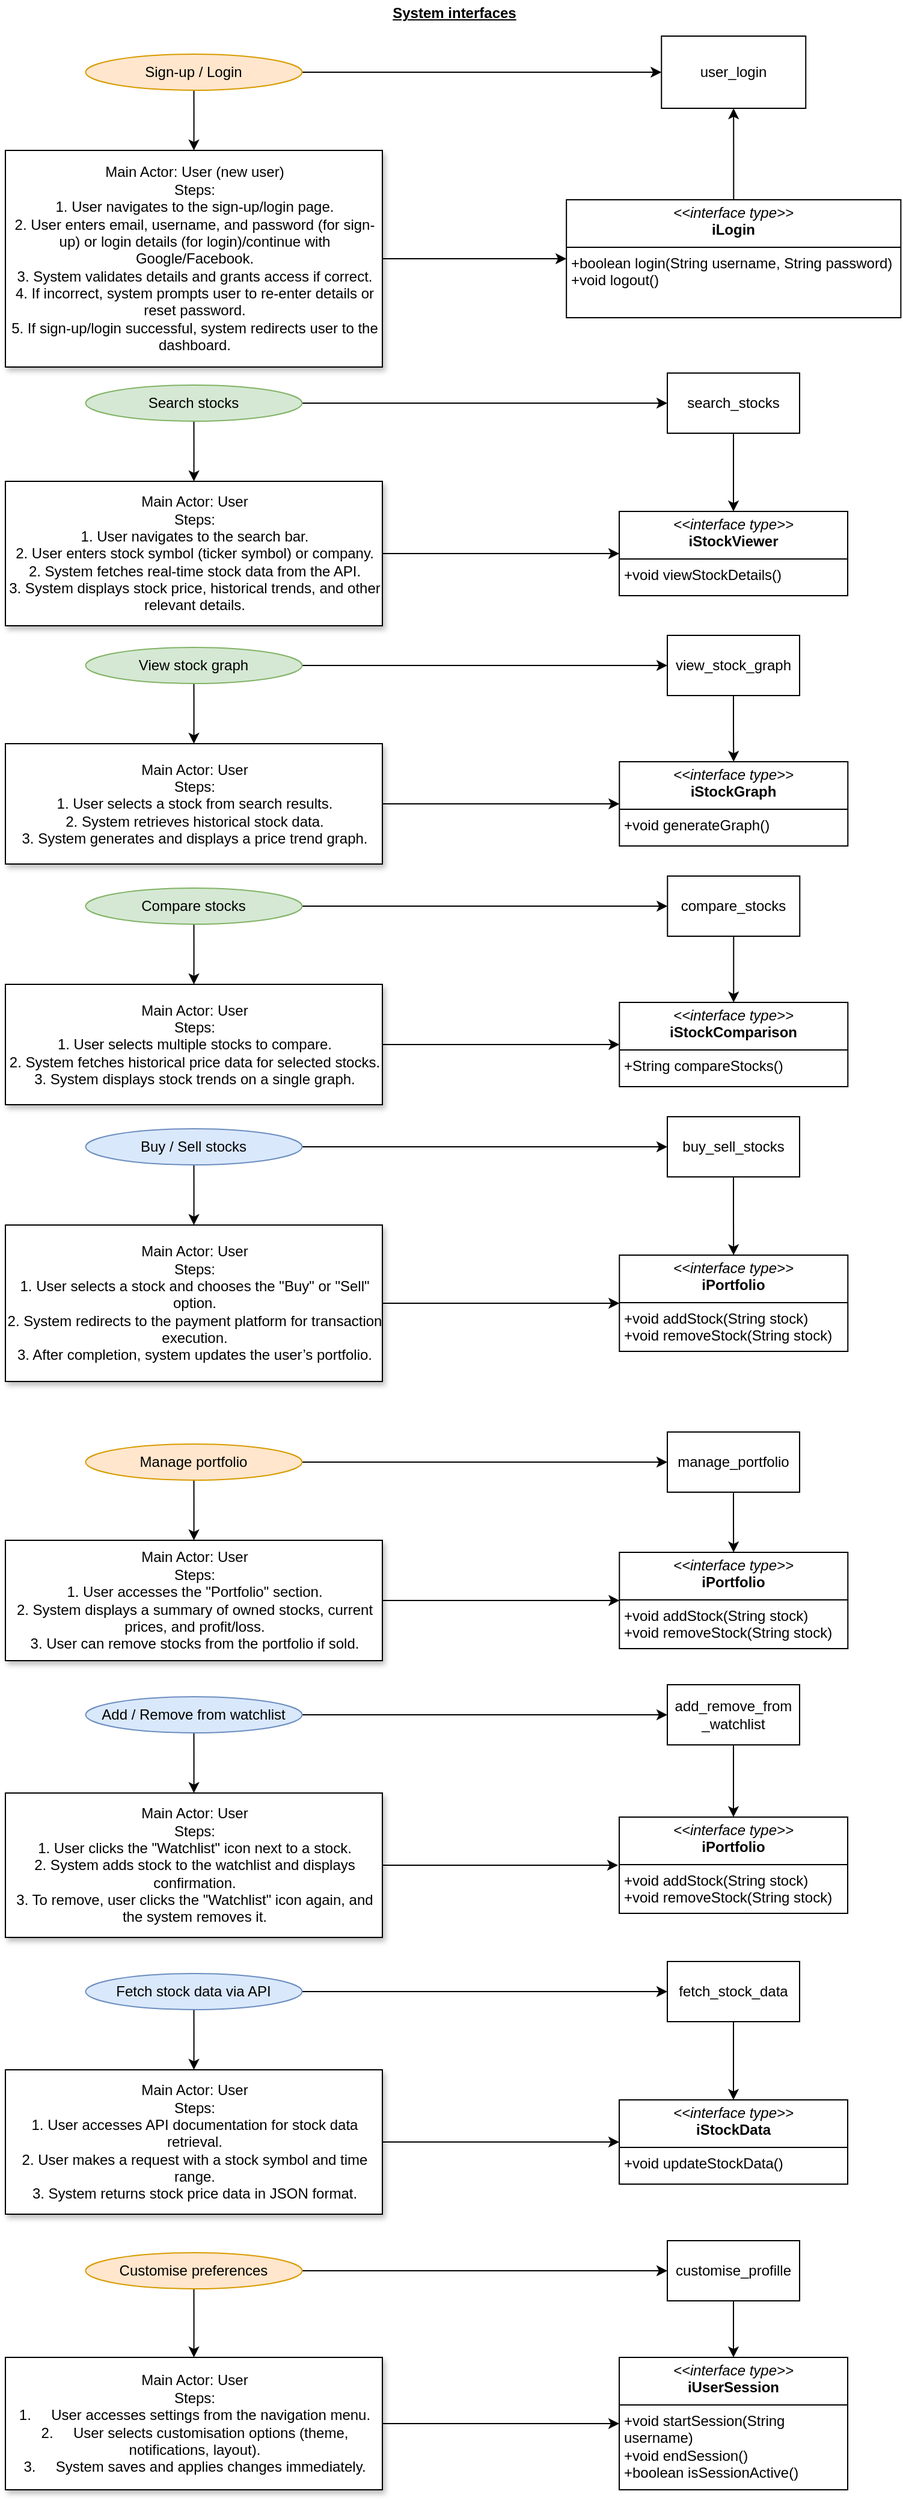 <mxfile version="26.1.0">
  <diagram name="Page-1" id="lrK7xNwkpYAS1x_pXq5v">
    <mxGraphModel dx="3447" dy="1373" grid="1" gridSize="10" guides="1" tooltips="1" connect="1" arrows="1" fold="1" page="1" pageScale="1" pageWidth="827" pageHeight="1169" math="0" shadow="0">
      <root>
        <mxCell id="0" />
        <mxCell id="1" parent="0" />
        <mxCell id="uDGq6UloSC5Wl1x5RrpD-1" value="System interfaces" style="text;html=1;align=center;verticalAlign=middle;whiteSpace=wrap;rounded=0;fontStyle=5" vertex="1" parent="1">
          <mxGeometry x="354" width="120" height="21" as="geometry" />
        </mxCell>
        <mxCell id="uDGq6UloSC5Wl1x5RrpD-24" value="" style="edgeStyle=orthogonalEdgeStyle;rounded=0;orthogonalLoop=1;jettySize=auto;html=1;" edge="1" parent="1" source="uDGq6UloSC5Wl1x5RrpD-25" target="uDGq6UloSC5Wl1x5RrpD-29">
          <mxGeometry relative="1" as="geometry" />
        </mxCell>
        <mxCell id="uDGq6UloSC5Wl1x5RrpD-55" style="edgeStyle=orthogonalEdgeStyle;rounded=0;orthogonalLoop=1;jettySize=auto;html=1;exitX=1;exitY=0.5;exitDx=0;exitDy=0;entryX=0;entryY=0.5;entryDx=0;entryDy=0;" edge="1" parent="1" source="uDGq6UloSC5Wl1x5RrpD-25" target="uDGq6UloSC5Wl1x5RrpD-56">
          <mxGeometry relative="1" as="geometry">
            <mxPoint x="590" y="60.333" as="targetPoint" />
          </mxGeometry>
        </mxCell>
        <mxCell id="uDGq6UloSC5Wl1x5RrpD-25" value="Sign-up / Login" style="ellipse;whiteSpace=wrap;html=1;fillColor=#ffe6cc;strokeColor=#d79b00;" vertex="1" parent="1">
          <mxGeometry x="107.25" y="45" width="180" height="30" as="geometry" />
        </mxCell>
        <mxCell id="uDGq6UloSC5Wl1x5RrpD-121" style="edgeStyle=orthogonalEdgeStyle;rounded=0;orthogonalLoop=1;jettySize=auto;html=1;exitX=1;exitY=0.5;exitDx=0;exitDy=0;entryX=0;entryY=0.5;entryDx=0;entryDy=0;" edge="1" parent="1" source="uDGq6UloSC5Wl1x5RrpD-29" target="uDGq6UloSC5Wl1x5RrpD-75">
          <mxGeometry relative="1" as="geometry" />
        </mxCell>
        <mxCell id="uDGq6UloSC5Wl1x5RrpD-29" value="Main Actor: User (new user)&lt;div&gt;Steps:&lt;/div&gt;&lt;div&gt;1. User navigates to the sign-up/login page.&lt;/div&gt;&lt;div&gt;2.&amp;nbsp;&lt;span style=&quot;background-color: transparent;&quot;&gt;User enters email, username, and password (for sign-up) or login details (for login)/continue with Google/Facebook.&lt;/span&gt;&lt;/div&gt;&lt;div&gt;&lt;span style=&quot;background-color: transparent;&quot;&gt;3. System validates details and grants access if correct.&lt;/span&gt;&lt;/div&gt;&lt;div&gt;&lt;span style=&quot;background-color: transparent;&quot;&gt;4. If incorrect, system prompts user to re-enter details or reset password.&lt;/span&gt;&lt;/div&gt;&lt;div&gt;5. If sign-up/login successful, system redirects user to the dashboard.&lt;/div&gt;" style="whiteSpace=wrap;html=1;rounded=0;glass=0;shadow=1;" vertex="1" parent="1">
          <mxGeometry x="40.5" y="125" width="313.5" height="180" as="geometry" />
        </mxCell>
        <mxCell id="uDGq6UloSC5Wl1x5RrpD-30" value="" style="edgeStyle=orthogonalEdgeStyle;rounded=0;orthogonalLoop=1;jettySize=auto;html=1;" edge="1" parent="1" source="uDGq6UloSC5Wl1x5RrpD-31" target="uDGq6UloSC5Wl1x5RrpD-32">
          <mxGeometry relative="1" as="geometry" />
        </mxCell>
        <mxCell id="uDGq6UloSC5Wl1x5RrpD-79" style="edgeStyle=orthogonalEdgeStyle;rounded=0;orthogonalLoop=1;jettySize=auto;html=1;exitX=1;exitY=0.5;exitDx=0;exitDy=0;entryX=0;entryY=0.5;entryDx=0;entryDy=0;" edge="1" parent="1" source="uDGq6UloSC5Wl1x5RrpD-31" target="uDGq6UloSC5Wl1x5RrpD-77">
          <mxGeometry relative="1" as="geometry" />
        </mxCell>
        <mxCell id="uDGq6UloSC5Wl1x5RrpD-31" value="Search stocks" style="ellipse;whiteSpace=wrap;html=1;fillColor=#d5e8d4;strokeColor=#82b366;" vertex="1" parent="1">
          <mxGeometry x="107.25" y="320" width="180" height="30" as="geometry" />
        </mxCell>
        <mxCell id="uDGq6UloSC5Wl1x5RrpD-81" style="edgeStyle=orthogonalEdgeStyle;rounded=0;orthogonalLoop=1;jettySize=auto;html=1;exitX=1;exitY=0.5;exitDx=0;exitDy=0;entryX=0;entryY=0.5;entryDx=0;entryDy=0;" edge="1" parent="1" source="uDGq6UloSC5Wl1x5RrpD-32" target="uDGq6UloSC5Wl1x5RrpD-78">
          <mxGeometry relative="1" as="geometry" />
        </mxCell>
        <mxCell id="uDGq6UloSC5Wl1x5RrpD-32" value="&lt;div&gt;Main Actor: User&lt;/div&gt;&lt;div&gt;Steps:&lt;/div&gt;&lt;div&gt;1. User navigates to the search bar.&lt;/div&gt;&lt;div&gt;&lt;span style=&quot;background-color: transparent; color: light-dark(rgb(0, 0, 0), rgb(255, 255, 255));&quot;&gt;2. User enters stock symbol (ticker symbol) or company.&lt;/span&gt;&lt;/div&gt;&lt;div&gt;&lt;span style=&quot;background-color: transparent; color: light-dark(rgb(0, 0, 0), rgb(255, 255, 255));&quot;&gt;2. System fetches real-time stock data from the API.&lt;/span&gt;&lt;/div&gt;&lt;div&gt;&lt;span style=&quot;background-color: transparent; color: light-dark(rgb(0, 0, 0), rgb(255, 255, 255));&quot;&gt;3. System displays stock price, historical trends, and other relevant details.&lt;/span&gt;&lt;/div&gt;" style="whiteSpace=wrap;html=1;rounded=0;glass=0;shadow=1;" vertex="1" parent="1">
          <mxGeometry x="40.5" y="400" width="313.5" height="120" as="geometry" />
        </mxCell>
        <mxCell id="uDGq6UloSC5Wl1x5RrpD-33" value="" style="edgeStyle=orthogonalEdgeStyle;rounded=0;orthogonalLoop=1;jettySize=auto;html=1;" edge="1" parent="1" source="uDGq6UloSC5Wl1x5RrpD-34" target="uDGq6UloSC5Wl1x5RrpD-35">
          <mxGeometry relative="1" as="geometry" />
        </mxCell>
        <mxCell id="uDGq6UloSC5Wl1x5RrpD-86" style="edgeStyle=orthogonalEdgeStyle;rounded=0;orthogonalLoop=1;jettySize=auto;html=1;entryX=0;entryY=0.5;entryDx=0;entryDy=0;" edge="1" parent="1" source="uDGq6UloSC5Wl1x5RrpD-34" target="uDGq6UloSC5Wl1x5RrpD-83">
          <mxGeometry relative="1" as="geometry" />
        </mxCell>
        <mxCell id="uDGq6UloSC5Wl1x5RrpD-34" value="View stock graph" style="ellipse;whiteSpace=wrap;html=1;fillColor=#d5e8d4;strokeColor=#82b366;" vertex="1" parent="1">
          <mxGeometry x="107.25" y="538" width="180" height="30" as="geometry" />
        </mxCell>
        <mxCell id="uDGq6UloSC5Wl1x5RrpD-85" style="edgeStyle=orthogonalEdgeStyle;rounded=0;orthogonalLoop=1;jettySize=auto;html=1;exitX=1;exitY=0.5;exitDx=0;exitDy=0;entryX=0;entryY=0.5;entryDx=0;entryDy=0;" edge="1" parent="1" source="uDGq6UloSC5Wl1x5RrpD-35" target="uDGq6UloSC5Wl1x5RrpD-84">
          <mxGeometry relative="1" as="geometry" />
        </mxCell>
        <mxCell id="uDGq6UloSC5Wl1x5RrpD-35" value="&lt;div&gt;Main Actor: User&lt;/div&gt;&lt;div&gt;Steps:&lt;/div&gt;&lt;div&gt;&lt;span style=&quot;background-color: transparent; color: light-dark(rgb(0, 0, 0), rgb(255, 255, 255));&quot;&gt;1.&amp;nbsp;&lt;/span&gt;&lt;span style=&quot;background-color: transparent; color: light-dark(rgb(0, 0, 0), rgb(255, 255, 255));&quot;&gt;User selects a stock from search results.&lt;/span&gt;&lt;br&gt;&lt;span style=&quot;background-color: transparent; color: light-dark(rgb(0, 0, 0), rgb(255, 255, 255));&quot;&gt;2. System retrieves historical stock data.&lt;/span&gt;&lt;br&gt;&lt;span style=&quot;background-color: transparent; color: light-dark(rgb(0, 0, 0), rgb(255, 255, 255));&quot;&gt;3. System generates and displays a price trend graph.&lt;/span&gt;&lt;/div&gt;" style="whiteSpace=wrap;html=1;rounded=0;glass=0;shadow=1;" vertex="1" parent="1">
          <mxGeometry x="40.5" y="618" width="313.5" height="100" as="geometry" />
        </mxCell>
        <mxCell id="uDGq6UloSC5Wl1x5RrpD-36" value="" style="edgeStyle=orthogonalEdgeStyle;rounded=0;orthogonalLoop=1;jettySize=auto;html=1;" edge="1" parent="1" source="uDGq6UloSC5Wl1x5RrpD-37" target="uDGq6UloSC5Wl1x5RrpD-38">
          <mxGeometry relative="1" as="geometry" />
        </mxCell>
        <mxCell id="uDGq6UloSC5Wl1x5RrpD-90" style="edgeStyle=orthogonalEdgeStyle;rounded=0;orthogonalLoop=1;jettySize=auto;html=1;exitX=1;exitY=0.5;exitDx=0;exitDy=0;entryX=0;entryY=0.5;entryDx=0;entryDy=0;" edge="1" parent="1" source="uDGq6UloSC5Wl1x5RrpD-37" target="uDGq6UloSC5Wl1x5RrpD-89">
          <mxGeometry relative="1" as="geometry" />
        </mxCell>
        <mxCell id="uDGq6UloSC5Wl1x5RrpD-37" value="Compare stocks" style="ellipse;whiteSpace=wrap;html=1;fillColor=#d5e8d4;strokeColor=#82b366;" vertex="1" parent="1">
          <mxGeometry x="107.25" y="738" width="180" height="30" as="geometry" />
        </mxCell>
        <mxCell id="uDGq6UloSC5Wl1x5RrpD-91" style="edgeStyle=orthogonalEdgeStyle;rounded=0;orthogonalLoop=1;jettySize=auto;html=1;exitX=1;exitY=0.5;exitDx=0;exitDy=0;entryX=0;entryY=0.5;entryDx=0;entryDy=0;" edge="1" parent="1" source="uDGq6UloSC5Wl1x5RrpD-38" target="uDGq6UloSC5Wl1x5RrpD-88">
          <mxGeometry relative="1" as="geometry" />
        </mxCell>
        <mxCell id="uDGq6UloSC5Wl1x5RrpD-38" value="&lt;div&gt;Main Actor: User&lt;/div&gt;&lt;div&gt;Steps:&lt;/div&gt;&lt;div&gt;&lt;div&gt;1. User selects multiple stocks to compare.&lt;/div&gt;&lt;div&gt;2. System fetches historical price data for selected stocks.&lt;/div&gt;&lt;div&gt;3. System displays stock trends on a single graph.&lt;/div&gt;&lt;/div&gt;" style="whiteSpace=wrap;html=1;rounded=0;glass=0;shadow=1;" vertex="1" parent="1">
          <mxGeometry x="40.5" y="818" width="313.5" height="100" as="geometry" />
        </mxCell>
        <mxCell id="uDGq6UloSC5Wl1x5RrpD-39" value="" style="edgeStyle=orthogonalEdgeStyle;rounded=0;orthogonalLoop=1;jettySize=auto;html=1;" edge="1" parent="1" source="uDGq6UloSC5Wl1x5RrpD-40" target="uDGq6UloSC5Wl1x5RrpD-41">
          <mxGeometry relative="1" as="geometry" />
        </mxCell>
        <mxCell id="uDGq6UloSC5Wl1x5RrpD-96" style="edgeStyle=orthogonalEdgeStyle;rounded=0;orthogonalLoop=1;jettySize=auto;html=1;entryX=0;entryY=0.5;entryDx=0;entryDy=0;" edge="1" parent="1" source="uDGq6UloSC5Wl1x5RrpD-40" target="uDGq6UloSC5Wl1x5RrpD-94">
          <mxGeometry relative="1" as="geometry" />
        </mxCell>
        <mxCell id="uDGq6UloSC5Wl1x5RrpD-40" value="Buy / Sell stocks" style="ellipse;whiteSpace=wrap;html=1;fillColor=#dae8fc;strokeColor=#6c8ebf;" vertex="1" parent="1">
          <mxGeometry x="107.25" y="938" width="180" height="30" as="geometry" />
        </mxCell>
        <mxCell id="uDGq6UloSC5Wl1x5RrpD-97" style="edgeStyle=orthogonalEdgeStyle;rounded=0;orthogonalLoop=1;jettySize=auto;html=1;exitX=1;exitY=0.5;exitDx=0;exitDy=0;entryX=0;entryY=0.5;entryDx=0;entryDy=0;" edge="1" parent="1" source="uDGq6UloSC5Wl1x5RrpD-41" target="uDGq6UloSC5Wl1x5RrpD-93">
          <mxGeometry relative="1" as="geometry" />
        </mxCell>
        <mxCell id="uDGq6UloSC5Wl1x5RrpD-41" value="&lt;div&gt;Main Actor: User&lt;/div&gt;&lt;div&gt;Steps:&lt;/div&gt;&lt;div&gt;&lt;div&gt;1. User selects a stock and chooses the &quot;Buy&quot; or &quot;Sell&quot; option.&lt;/div&gt;&lt;div&gt;2. System redirects to the payment platform for transaction execution.&lt;/div&gt;&lt;div&gt;3. After completion, system updates the user’s portfolio.&lt;/div&gt;&lt;/div&gt;" style="whiteSpace=wrap;html=1;rounded=0;glass=0;shadow=1;" vertex="1" parent="1">
          <mxGeometry x="40.5" y="1018" width="313.5" height="130" as="geometry" />
        </mxCell>
        <mxCell id="uDGq6UloSC5Wl1x5RrpD-42" value="" style="edgeStyle=orthogonalEdgeStyle;rounded=0;orthogonalLoop=1;jettySize=auto;html=1;" edge="1" parent="1" source="uDGq6UloSC5Wl1x5RrpD-43" target="uDGq6UloSC5Wl1x5RrpD-44">
          <mxGeometry relative="1" as="geometry" />
        </mxCell>
        <mxCell id="uDGq6UloSC5Wl1x5RrpD-101" style="edgeStyle=orthogonalEdgeStyle;rounded=0;orthogonalLoop=1;jettySize=auto;html=1;exitX=1;exitY=0.5;exitDx=0;exitDy=0;entryX=0;entryY=0.5;entryDx=0;entryDy=0;" edge="1" parent="1" source="uDGq6UloSC5Wl1x5RrpD-43" target="uDGq6UloSC5Wl1x5RrpD-99">
          <mxGeometry relative="1" as="geometry" />
        </mxCell>
        <mxCell id="uDGq6UloSC5Wl1x5RrpD-43" value="Manage portfolio" style="ellipse;whiteSpace=wrap;html=1;fillColor=#ffe6cc;strokeColor=#d79b00;" vertex="1" parent="1">
          <mxGeometry x="107.25" y="1200" width="180" height="30" as="geometry" />
        </mxCell>
        <mxCell id="uDGq6UloSC5Wl1x5RrpD-100" style="edgeStyle=orthogonalEdgeStyle;rounded=0;orthogonalLoop=1;jettySize=auto;html=1;exitX=1;exitY=0.5;exitDx=0;exitDy=0;" edge="1" parent="1" source="uDGq6UloSC5Wl1x5RrpD-44" target="uDGq6UloSC5Wl1x5RrpD-98">
          <mxGeometry relative="1" as="geometry" />
        </mxCell>
        <mxCell id="uDGq6UloSC5Wl1x5RrpD-44" value="&lt;div&gt;Main Actor: User&lt;/div&gt;&lt;div&gt;Steps:&lt;/div&gt;&lt;div&gt;&lt;div&gt;1. User accesses the &quot;Portfolio&quot; section.&lt;/div&gt;&lt;div&gt;2. System displays a summary of owned stocks, current prices, and profit/loss.&lt;/div&gt;&lt;div&gt;3. User can remove stocks from the portfolio if sold.&lt;/div&gt;&lt;/div&gt;" style="whiteSpace=wrap;html=1;rounded=0;glass=0;shadow=1;" vertex="1" parent="1">
          <mxGeometry x="40.5" y="1280" width="313.5" height="100" as="geometry" />
        </mxCell>
        <mxCell id="uDGq6UloSC5Wl1x5RrpD-45" value="" style="edgeStyle=orthogonalEdgeStyle;rounded=0;orthogonalLoop=1;jettySize=auto;html=1;" edge="1" parent="1" source="uDGq6UloSC5Wl1x5RrpD-46" target="uDGq6UloSC5Wl1x5RrpD-47">
          <mxGeometry relative="1" as="geometry" />
        </mxCell>
        <mxCell id="uDGq6UloSC5Wl1x5RrpD-106" style="edgeStyle=orthogonalEdgeStyle;rounded=0;orthogonalLoop=1;jettySize=auto;html=1;exitX=1;exitY=0.5;exitDx=0;exitDy=0;" edge="1" parent="1" source="uDGq6UloSC5Wl1x5RrpD-46" target="uDGq6UloSC5Wl1x5RrpD-105">
          <mxGeometry relative="1" as="geometry" />
        </mxCell>
        <mxCell id="uDGq6UloSC5Wl1x5RrpD-46" value="Add / Remove from watchlist" style="ellipse;whiteSpace=wrap;html=1;fillColor=#dae8fc;strokeColor=#6c8ebf;" vertex="1" parent="1">
          <mxGeometry x="107.25" y="1410" width="180" height="30" as="geometry" />
        </mxCell>
        <mxCell id="uDGq6UloSC5Wl1x5RrpD-47" value="&lt;div&gt;Main Actor: User&lt;/div&gt;&lt;div&gt;Steps:&lt;/div&gt;&lt;div&gt;&lt;div&gt;1. User clicks the &quot;Watchlist&quot; icon next to a stock.&lt;/div&gt;&lt;div&gt;2. System adds stock to the watchlist and displays confirmation.&lt;/div&gt;&lt;div&gt;3. To remove, user clicks the &quot;Watchlist&quot; icon again, and the system removes it.&lt;/div&gt;&lt;/div&gt;" style="whiteSpace=wrap;html=1;rounded=0;glass=0;shadow=1;" vertex="1" parent="1">
          <mxGeometry x="40.5" y="1490" width="313.5" height="120" as="geometry" />
        </mxCell>
        <mxCell id="uDGq6UloSC5Wl1x5RrpD-48" value="" style="edgeStyle=orthogonalEdgeStyle;rounded=0;orthogonalLoop=1;jettySize=auto;html=1;" edge="1" parent="1" source="uDGq6UloSC5Wl1x5RrpD-49" target="uDGq6UloSC5Wl1x5RrpD-50">
          <mxGeometry relative="1" as="geometry" />
        </mxCell>
        <mxCell id="uDGq6UloSC5Wl1x5RrpD-111" style="edgeStyle=orthogonalEdgeStyle;rounded=0;orthogonalLoop=1;jettySize=auto;html=1;entryX=0;entryY=0.5;entryDx=0;entryDy=0;" edge="1" parent="1" source="uDGq6UloSC5Wl1x5RrpD-49" target="uDGq6UloSC5Wl1x5RrpD-109">
          <mxGeometry relative="1" as="geometry" />
        </mxCell>
        <mxCell id="uDGq6UloSC5Wl1x5RrpD-49" value="Fetch stock data via API" style="ellipse;whiteSpace=wrap;html=1;fillColor=#dae8fc;strokeColor=#6c8ebf;" vertex="1" parent="1">
          <mxGeometry x="107.25" y="1640" width="180" height="30" as="geometry" />
        </mxCell>
        <mxCell id="uDGq6UloSC5Wl1x5RrpD-114" style="edgeStyle=orthogonalEdgeStyle;rounded=0;orthogonalLoop=1;jettySize=auto;html=1;exitX=1;exitY=0.5;exitDx=0;exitDy=0;entryX=0;entryY=0.5;entryDx=0;entryDy=0;" edge="1" parent="1" source="uDGq6UloSC5Wl1x5RrpD-50" target="uDGq6UloSC5Wl1x5RrpD-110">
          <mxGeometry relative="1" as="geometry" />
        </mxCell>
        <mxCell id="uDGq6UloSC5Wl1x5RrpD-50" value="&lt;div&gt;Main Actor: User&lt;/div&gt;&lt;div&gt;Steps:&lt;/div&gt;&lt;div&gt;&lt;div&gt;1. User accesses API documentation for stock data retrieval.&lt;/div&gt;&lt;div&gt;2. User makes a request with a stock symbol and time range.&lt;/div&gt;&lt;div&gt;3. System returns stock price data in JSON format.&lt;/div&gt;&lt;/div&gt;" style="whiteSpace=wrap;html=1;rounded=0;glass=0;shadow=1;" vertex="1" parent="1">
          <mxGeometry x="40.5" y="1720" width="313.5" height="120" as="geometry" />
        </mxCell>
        <mxCell id="uDGq6UloSC5Wl1x5RrpD-51" value="" style="edgeStyle=orthogonalEdgeStyle;rounded=0;orthogonalLoop=1;jettySize=auto;html=1;" edge="1" parent="1" source="uDGq6UloSC5Wl1x5RrpD-52" target="uDGq6UloSC5Wl1x5RrpD-54">
          <mxGeometry relative="1" as="geometry">
            <mxPoint x="197.286" y="2059" as="targetPoint" />
          </mxGeometry>
        </mxCell>
        <mxCell id="uDGq6UloSC5Wl1x5RrpD-118" style="edgeStyle=orthogonalEdgeStyle;rounded=0;orthogonalLoop=1;jettySize=auto;html=1;exitX=1;exitY=0.5;exitDx=0;exitDy=0;entryX=0;entryY=0.5;entryDx=0;entryDy=0;" edge="1" parent="1" source="uDGq6UloSC5Wl1x5RrpD-52" target="uDGq6UloSC5Wl1x5RrpD-116">
          <mxGeometry relative="1" as="geometry" />
        </mxCell>
        <mxCell id="uDGq6UloSC5Wl1x5RrpD-52" value="Customise preferences" style="ellipse;whiteSpace=wrap;html=1;fillColor=#ffe6cc;strokeColor=#d79b00;" vertex="1" parent="1">
          <mxGeometry x="107.25" y="1872" width="180" height="30" as="geometry" />
        </mxCell>
        <mxCell id="uDGq6UloSC5Wl1x5RrpD-120" style="edgeStyle=orthogonalEdgeStyle;rounded=0;orthogonalLoop=1;jettySize=auto;html=1;exitX=1;exitY=0.5;exitDx=0;exitDy=0;entryX=0;entryY=0.5;entryDx=0;entryDy=0;" edge="1" parent="1" source="uDGq6UloSC5Wl1x5RrpD-54" target="uDGq6UloSC5Wl1x5RrpD-117">
          <mxGeometry relative="1" as="geometry" />
        </mxCell>
        <mxCell id="uDGq6UloSC5Wl1x5RrpD-54" value="&lt;div&gt;Main Actor: User&lt;/div&gt;&lt;div&gt;Steps:&lt;/div&gt;&lt;div&gt;&lt;div&gt;1.&lt;span style=&quot;white-space:pre&quot;&gt;&#x9;&lt;/span&gt;User accesses settings from the navigation menu.&lt;/div&gt;&lt;div&gt;2.&lt;span style=&quot;white-space:pre&quot;&gt;&#x9;&lt;/span&gt;User selects customisation options (theme, notifications, layout).&lt;/div&gt;&lt;div&gt;3.&lt;span style=&quot;white-space:pre&quot;&gt;&#x9;&lt;/span&gt;System saves and applies changes immediately.&lt;/div&gt;&lt;/div&gt;" style="whiteSpace=wrap;html=1;rounded=0;glass=0;shadow=1;" vertex="1" parent="1">
          <mxGeometry x="40.5" y="1959" width="313.5" height="110" as="geometry" />
        </mxCell>
        <mxCell id="uDGq6UloSC5Wl1x5RrpD-56" value="user_login" style="rounded=0;whiteSpace=wrap;html=1;" vertex="1" parent="1">
          <mxGeometry x="586.13" y="30" width="120" height="60" as="geometry" />
        </mxCell>
        <mxCell id="uDGq6UloSC5Wl1x5RrpD-76" value="" style="edgeStyle=orthogonalEdgeStyle;rounded=0;orthogonalLoop=1;jettySize=auto;html=1;" edge="1" parent="1" source="uDGq6UloSC5Wl1x5RrpD-75" target="uDGq6UloSC5Wl1x5RrpD-56">
          <mxGeometry relative="1" as="geometry" />
        </mxCell>
        <mxCell id="uDGq6UloSC5Wl1x5RrpD-75" value="&lt;p style=&quot;margin:0px;margin-top:4px;text-align:center;&quot;&gt;&lt;i&gt;&amp;lt;&amp;lt;interface type&amp;gt;&amp;gt;&lt;/i&gt;&lt;br&gt;&lt;b&gt;iLogin&lt;/b&gt;&lt;/p&gt;&lt;hr size=&quot;1&quot; style=&quot;border-style:solid;&quot;&gt;&lt;p style=&quot;margin:0px;margin-left:4px;&quot;&gt;+boolean login(String username, String password)&lt;/p&gt;&lt;p style=&quot;margin:0px;margin-left:4px;&quot;&gt;+void logout()&lt;/p&gt;" style="verticalAlign=top;align=left;overflow=fill;html=1;whiteSpace=wrap;" vertex="1" parent="1">
          <mxGeometry x="507.07" y="166" width="278.13" height="98" as="geometry" />
        </mxCell>
        <mxCell id="uDGq6UloSC5Wl1x5RrpD-82" style="edgeStyle=orthogonalEdgeStyle;rounded=0;orthogonalLoop=1;jettySize=auto;html=1;exitX=0.5;exitY=1;exitDx=0;exitDy=0;entryX=0.5;entryY=0;entryDx=0;entryDy=0;" edge="1" parent="1" source="uDGq6UloSC5Wl1x5RrpD-77" target="uDGq6UloSC5Wl1x5RrpD-78">
          <mxGeometry relative="1" as="geometry" />
        </mxCell>
        <mxCell id="uDGq6UloSC5Wl1x5RrpD-77" value="search_stocks" style="html=1;whiteSpace=wrap;" vertex="1" parent="1">
          <mxGeometry x="591" y="310" width="110" height="50" as="geometry" />
        </mxCell>
        <mxCell id="uDGq6UloSC5Wl1x5RrpD-78" value="&lt;p style=&quot;margin:0px;margin-top:4px;text-align:center;&quot;&gt;&lt;i&gt;&amp;lt;&amp;lt;interface type&amp;gt;&amp;gt;&lt;/i&gt;&lt;br&gt;&lt;b&gt;iStockViewer&lt;/b&gt;&lt;/p&gt;&lt;hr size=&quot;1&quot; style=&quot;border-style:solid;&quot;&gt;&lt;p style=&quot;margin:0px;margin-left:4px;&quot;&gt;+void viewStockDetails()&lt;/p&gt;" style="verticalAlign=top;align=left;overflow=fill;html=1;whiteSpace=wrap;" vertex="1" parent="1">
          <mxGeometry x="551" y="425" width="190" height="70" as="geometry" />
        </mxCell>
        <mxCell id="uDGq6UloSC5Wl1x5RrpD-87" style="edgeStyle=orthogonalEdgeStyle;rounded=0;orthogonalLoop=1;jettySize=auto;html=1;exitX=0.5;exitY=1;exitDx=0;exitDy=0;entryX=0.5;entryY=0;entryDx=0;entryDy=0;" edge="1" parent="1" source="uDGq6UloSC5Wl1x5RrpD-83" target="uDGq6UloSC5Wl1x5RrpD-84">
          <mxGeometry relative="1" as="geometry" />
        </mxCell>
        <mxCell id="uDGq6UloSC5Wl1x5RrpD-83" value="view_stock_graph" style="html=1;whiteSpace=wrap;" vertex="1" parent="1">
          <mxGeometry x="591" y="528" width="110" height="50" as="geometry" />
        </mxCell>
        <mxCell id="uDGq6UloSC5Wl1x5RrpD-84" value="&lt;p style=&quot;margin:0px;margin-top:4px;text-align:center;&quot;&gt;&lt;i&gt;&amp;lt;&amp;lt;interface type&amp;gt;&amp;gt;&lt;/i&gt;&lt;br&gt;&lt;b&gt;iStockGraph&lt;/b&gt;&lt;/p&gt;&lt;hr size=&quot;1&quot; style=&quot;border-style:solid;&quot;&gt;&lt;p style=&quot;margin:0px;margin-left:4px;&quot;&gt;+void generateGraph()&lt;/p&gt;" style="verticalAlign=top;align=left;overflow=fill;html=1;whiteSpace=wrap;" vertex="1" parent="1">
          <mxGeometry x="551.14" y="633" width="190" height="70" as="geometry" />
        </mxCell>
        <mxCell id="uDGq6UloSC5Wl1x5RrpD-88" value="&lt;p style=&quot;margin:0px;margin-top:4px;text-align:center;&quot;&gt;&lt;i&gt;&amp;lt;&amp;lt;interface type&amp;gt;&amp;gt;&lt;/i&gt;&lt;br&gt;&lt;b&gt;iStockComparison&lt;/b&gt;&lt;/p&gt;&lt;hr size=&quot;1&quot; style=&quot;border-style:solid;&quot;&gt;&lt;p style=&quot;margin:0px;margin-left:4px;&quot;&gt;+String compareStocks()&lt;br&gt;&lt;/p&gt;" style="verticalAlign=top;align=left;overflow=fill;html=1;whiteSpace=wrap;" vertex="1" parent="1">
          <mxGeometry x="551.14" y="833" width="190" height="70" as="geometry" />
        </mxCell>
        <mxCell id="uDGq6UloSC5Wl1x5RrpD-92" style="edgeStyle=orthogonalEdgeStyle;rounded=0;orthogonalLoop=1;jettySize=auto;html=1;exitX=0.5;exitY=1;exitDx=0;exitDy=0;entryX=0.5;entryY=0;entryDx=0;entryDy=0;" edge="1" parent="1" source="uDGq6UloSC5Wl1x5RrpD-89" target="uDGq6UloSC5Wl1x5RrpD-88">
          <mxGeometry relative="1" as="geometry" />
        </mxCell>
        <mxCell id="uDGq6UloSC5Wl1x5RrpD-89" value="compare_stocks" style="html=1;whiteSpace=wrap;" vertex="1" parent="1">
          <mxGeometry x="591.14" y="728" width="110" height="50" as="geometry" />
        </mxCell>
        <mxCell id="uDGq6UloSC5Wl1x5RrpD-93" value="&lt;p style=&quot;margin:0px;margin-top:4px;text-align:center;&quot;&gt;&lt;i&gt;&amp;lt;&amp;lt;interface type&amp;gt;&amp;gt;&lt;/i&gt;&lt;br&gt;&lt;b&gt;iPortfolio&lt;/b&gt;&lt;/p&gt;&lt;hr size=&quot;1&quot; style=&quot;border-style:solid;&quot;&gt;&lt;p style=&quot;margin:0px;margin-left:4px;&quot;&gt;+void addStock(String stock)&lt;/p&gt;&lt;p style=&quot;margin:0px;margin-left:4px;&quot;&gt;+void removeStock(String stock)&lt;/p&gt;" style="verticalAlign=top;align=left;overflow=fill;html=1;whiteSpace=wrap;" vertex="1" parent="1">
          <mxGeometry x="551.14" y="1043" width="190" height="80" as="geometry" />
        </mxCell>
        <mxCell id="uDGq6UloSC5Wl1x5RrpD-95" value="" style="edgeStyle=orthogonalEdgeStyle;rounded=0;orthogonalLoop=1;jettySize=auto;html=1;" edge="1" parent="1" source="uDGq6UloSC5Wl1x5RrpD-94" target="uDGq6UloSC5Wl1x5RrpD-93">
          <mxGeometry relative="1" as="geometry" />
        </mxCell>
        <mxCell id="uDGq6UloSC5Wl1x5RrpD-94" value="buy_sell_stocks" style="html=1;whiteSpace=wrap;" vertex="1" parent="1">
          <mxGeometry x="591" y="928" width="110" height="50" as="geometry" />
        </mxCell>
        <mxCell id="uDGq6UloSC5Wl1x5RrpD-98" value="&lt;p style=&quot;margin:0px;margin-top:4px;text-align:center;&quot;&gt;&lt;i&gt;&amp;lt;&amp;lt;interface type&amp;gt;&amp;gt;&lt;/i&gt;&lt;br&gt;&lt;b&gt;iPortfolio&lt;/b&gt;&lt;/p&gt;&lt;hr size=&quot;1&quot; style=&quot;border-style:solid;&quot;&gt;&lt;p style=&quot;margin:0px;margin-left:4px;&quot;&gt;+void addStock(String stock)&lt;/p&gt;&lt;p style=&quot;margin:0px;margin-left:4px;&quot;&gt;+void removeStock(String stock)&lt;/p&gt;" style="verticalAlign=top;align=left;overflow=fill;html=1;whiteSpace=wrap;" vertex="1" parent="1">
          <mxGeometry x="551.14" y="1290" width="190" height="80" as="geometry" />
        </mxCell>
        <mxCell id="uDGq6UloSC5Wl1x5RrpD-102" style="edgeStyle=orthogonalEdgeStyle;rounded=0;orthogonalLoop=1;jettySize=auto;html=1;exitX=0.5;exitY=1;exitDx=0;exitDy=0;" edge="1" parent="1" source="uDGq6UloSC5Wl1x5RrpD-99" target="uDGq6UloSC5Wl1x5RrpD-98">
          <mxGeometry relative="1" as="geometry" />
        </mxCell>
        <mxCell id="uDGq6UloSC5Wl1x5RrpD-99" value="manage_portfolio" style="html=1;whiteSpace=wrap;" vertex="1" parent="1">
          <mxGeometry x="591" y="1190" width="110" height="50" as="geometry" />
        </mxCell>
        <mxCell id="uDGq6UloSC5Wl1x5RrpD-103" value="&lt;p style=&quot;margin:0px;margin-top:4px;text-align:center;&quot;&gt;&lt;i&gt;&amp;lt;&amp;lt;interface type&amp;gt;&amp;gt;&lt;/i&gt;&lt;br&gt;&lt;b&gt;iPortfolio&lt;/b&gt;&lt;/p&gt;&lt;hr size=&quot;1&quot; style=&quot;border-style:solid;&quot;&gt;&lt;p style=&quot;margin:0px;margin-left:4px;&quot;&gt;+void addStock(String stock)&lt;/p&gt;&lt;p style=&quot;margin:0px;margin-left:4px;&quot;&gt;+void removeStock(String stock)&lt;/p&gt;" style="verticalAlign=top;align=left;overflow=fill;html=1;whiteSpace=wrap;" vertex="1" parent="1">
          <mxGeometry x="551" y="1510" width="190" height="80" as="geometry" />
        </mxCell>
        <mxCell id="uDGq6UloSC5Wl1x5RrpD-108" value="" style="edgeStyle=orthogonalEdgeStyle;rounded=0;orthogonalLoop=1;jettySize=auto;html=1;" edge="1" parent="1" source="uDGq6UloSC5Wl1x5RrpD-105" target="uDGq6UloSC5Wl1x5RrpD-103">
          <mxGeometry relative="1" as="geometry" />
        </mxCell>
        <mxCell id="uDGq6UloSC5Wl1x5RrpD-105" value="add_remove_from&lt;div&gt;_watchlist&lt;/div&gt;" style="html=1;whiteSpace=wrap;" vertex="1" parent="1">
          <mxGeometry x="591" y="1400" width="110" height="50" as="geometry" />
        </mxCell>
        <mxCell id="uDGq6UloSC5Wl1x5RrpD-107" style="edgeStyle=orthogonalEdgeStyle;rounded=0;orthogonalLoop=1;jettySize=auto;html=1;exitX=1;exitY=0.5;exitDx=0;exitDy=0;" edge="1" parent="1" source="uDGq6UloSC5Wl1x5RrpD-47">
          <mxGeometry relative="1" as="geometry">
            <mxPoint x="550" y="1550" as="targetPoint" />
          </mxGeometry>
        </mxCell>
        <mxCell id="uDGq6UloSC5Wl1x5RrpD-113" value="" style="edgeStyle=orthogonalEdgeStyle;rounded=0;orthogonalLoop=1;jettySize=auto;html=1;" edge="1" parent="1" source="uDGq6UloSC5Wl1x5RrpD-109" target="uDGq6UloSC5Wl1x5RrpD-110">
          <mxGeometry relative="1" as="geometry" />
        </mxCell>
        <mxCell id="uDGq6UloSC5Wl1x5RrpD-109" value="fetch_stock_data" style="html=1;whiteSpace=wrap;" vertex="1" parent="1">
          <mxGeometry x="591" y="1630" width="110" height="50" as="geometry" />
        </mxCell>
        <mxCell id="uDGq6UloSC5Wl1x5RrpD-110" value="&lt;p style=&quot;margin:0px;margin-top:4px;text-align:center;&quot;&gt;&lt;i&gt;&amp;lt;&amp;lt;interface type&amp;gt;&amp;gt;&lt;/i&gt;&lt;br&gt;&lt;b&gt;iStockData&lt;/b&gt;&lt;/p&gt;&lt;hr size=&quot;1&quot; style=&quot;border-style:solid;&quot;&gt;&lt;p style=&quot;margin:0px;margin-left:4px;&quot;&gt;+void updateStockData()&lt;br&gt;&lt;/p&gt;" style="verticalAlign=top;align=left;overflow=fill;html=1;whiteSpace=wrap;" vertex="1" parent="1">
          <mxGeometry x="551" y="1745" width="190" height="70" as="geometry" />
        </mxCell>
        <mxCell id="uDGq6UloSC5Wl1x5RrpD-119" style="edgeStyle=orthogonalEdgeStyle;rounded=0;orthogonalLoop=1;jettySize=auto;html=1;exitX=0.5;exitY=1;exitDx=0;exitDy=0;entryX=0.5;entryY=0;entryDx=0;entryDy=0;" edge="1" parent="1" source="uDGq6UloSC5Wl1x5RrpD-116" target="uDGq6UloSC5Wl1x5RrpD-117">
          <mxGeometry relative="1" as="geometry" />
        </mxCell>
        <mxCell id="uDGq6UloSC5Wl1x5RrpD-116" value="customise_profille" style="html=1;whiteSpace=wrap;" vertex="1" parent="1">
          <mxGeometry x="591" y="1862" width="110" height="50" as="geometry" />
        </mxCell>
        <mxCell id="uDGq6UloSC5Wl1x5RrpD-117" value="&lt;p style=&quot;margin:0px;margin-top:4px;text-align:center;&quot;&gt;&lt;i&gt;&amp;lt;&amp;lt;interface type&amp;gt;&amp;gt;&lt;/i&gt;&lt;br&gt;&lt;b&gt;iUserSession&lt;/b&gt;&lt;/p&gt;&lt;hr size=&quot;1&quot; style=&quot;border-style:solid;&quot;&gt;&lt;p style=&quot;margin:0px;margin-left:4px;&quot;&gt;+void startSession(String username)&lt;br&gt;&lt;/p&gt;&lt;p style=&quot;margin:0px;margin-left:4px;&quot;&gt;+void endSession()&lt;/p&gt;&lt;p style=&quot;margin:0px;margin-left:4px;&quot;&gt;+boolean isSessionActive()&lt;/p&gt;" style="verticalAlign=top;align=left;overflow=fill;html=1;whiteSpace=wrap;" vertex="1" parent="1">
          <mxGeometry x="551" y="1959" width="190" height="110" as="geometry" />
        </mxCell>
      </root>
    </mxGraphModel>
  </diagram>
</mxfile>
